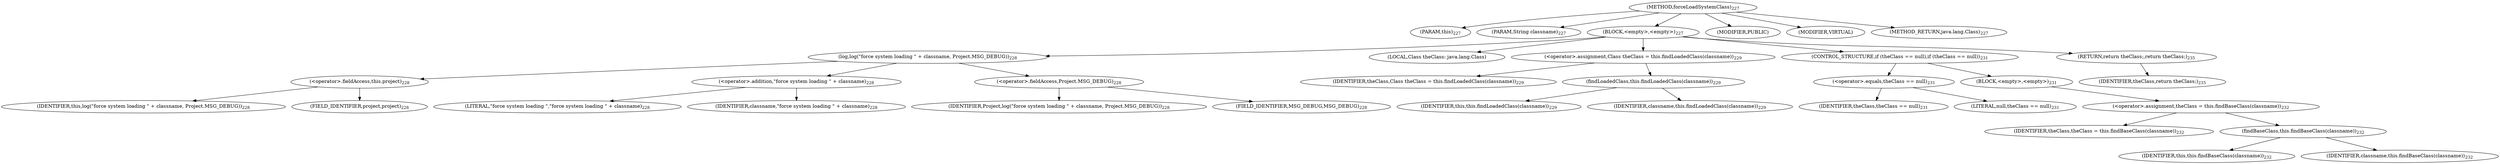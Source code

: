 digraph "forceLoadSystemClass" {  
"259" [label = <(METHOD,forceLoadSystemClass)<SUB>227</SUB>> ]
"15" [label = <(PARAM,this)<SUB>227</SUB>> ]
"260" [label = <(PARAM,String classname)<SUB>227</SUB>> ]
"261" [label = <(BLOCK,&lt;empty&gt;,&lt;empty&gt;)<SUB>227</SUB>> ]
"262" [label = <(log,log(&quot;force system loading &quot; + classname, Project.MSG_DEBUG))<SUB>228</SUB>> ]
"263" [label = <(&lt;operator&gt;.fieldAccess,this.project)<SUB>228</SUB>> ]
"264" [label = <(IDENTIFIER,this,log(&quot;force system loading &quot; + classname, Project.MSG_DEBUG))<SUB>228</SUB>> ]
"265" [label = <(FIELD_IDENTIFIER,project,project)<SUB>228</SUB>> ]
"266" [label = <(&lt;operator&gt;.addition,&quot;force system loading &quot; + classname)<SUB>228</SUB>> ]
"267" [label = <(LITERAL,&quot;force system loading &quot;,&quot;force system loading &quot; + classname)<SUB>228</SUB>> ]
"268" [label = <(IDENTIFIER,classname,&quot;force system loading &quot; + classname)<SUB>228</SUB>> ]
"269" [label = <(&lt;operator&gt;.fieldAccess,Project.MSG_DEBUG)<SUB>228</SUB>> ]
"270" [label = <(IDENTIFIER,Project,log(&quot;force system loading &quot; + classname, Project.MSG_DEBUG))<SUB>228</SUB>> ]
"271" [label = <(FIELD_IDENTIFIER,MSG_DEBUG,MSG_DEBUG)<SUB>228</SUB>> ]
"272" [label = <(LOCAL,Class theClass: java.lang.Class)> ]
"273" [label = <(&lt;operator&gt;.assignment,Class theClass = this.findLoadedClass(classname))<SUB>229</SUB>> ]
"274" [label = <(IDENTIFIER,theClass,Class theClass = this.findLoadedClass(classname))<SUB>229</SUB>> ]
"275" [label = <(findLoadedClass,this.findLoadedClass(classname))<SUB>229</SUB>> ]
"14" [label = <(IDENTIFIER,this,this.findLoadedClass(classname))<SUB>229</SUB>> ]
"276" [label = <(IDENTIFIER,classname,this.findLoadedClass(classname))<SUB>229</SUB>> ]
"277" [label = <(CONTROL_STRUCTURE,if (theClass == null),if (theClass == null))<SUB>231</SUB>> ]
"278" [label = <(&lt;operator&gt;.equals,theClass == null)<SUB>231</SUB>> ]
"279" [label = <(IDENTIFIER,theClass,theClass == null)<SUB>231</SUB>> ]
"280" [label = <(LITERAL,null,theClass == null)<SUB>231</SUB>> ]
"281" [label = <(BLOCK,&lt;empty&gt;,&lt;empty&gt;)<SUB>231</SUB>> ]
"282" [label = <(&lt;operator&gt;.assignment,theClass = this.findBaseClass(classname))<SUB>232</SUB>> ]
"283" [label = <(IDENTIFIER,theClass,theClass = this.findBaseClass(classname))<SUB>232</SUB>> ]
"284" [label = <(findBaseClass,this.findBaseClass(classname))<SUB>232</SUB>> ]
"16" [label = <(IDENTIFIER,this,this.findBaseClass(classname))<SUB>232</SUB>> ]
"285" [label = <(IDENTIFIER,classname,this.findBaseClass(classname))<SUB>232</SUB>> ]
"286" [label = <(RETURN,return theClass;,return theClass;)<SUB>235</SUB>> ]
"287" [label = <(IDENTIFIER,theClass,return theClass;)<SUB>235</SUB>> ]
"288" [label = <(MODIFIER,PUBLIC)> ]
"289" [label = <(MODIFIER,VIRTUAL)> ]
"290" [label = <(METHOD_RETURN,java.lang.Class)<SUB>227</SUB>> ]
  "259" -> "15" 
  "259" -> "260" 
  "259" -> "261" 
  "259" -> "288" 
  "259" -> "289" 
  "259" -> "290" 
  "261" -> "262" 
  "261" -> "272" 
  "261" -> "273" 
  "261" -> "277" 
  "261" -> "286" 
  "262" -> "263" 
  "262" -> "266" 
  "262" -> "269" 
  "263" -> "264" 
  "263" -> "265" 
  "266" -> "267" 
  "266" -> "268" 
  "269" -> "270" 
  "269" -> "271" 
  "273" -> "274" 
  "273" -> "275" 
  "275" -> "14" 
  "275" -> "276" 
  "277" -> "278" 
  "277" -> "281" 
  "278" -> "279" 
  "278" -> "280" 
  "281" -> "282" 
  "282" -> "283" 
  "282" -> "284" 
  "284" -> "16" 
  "284" -> "285" 
  "286" -> "287" 
}
